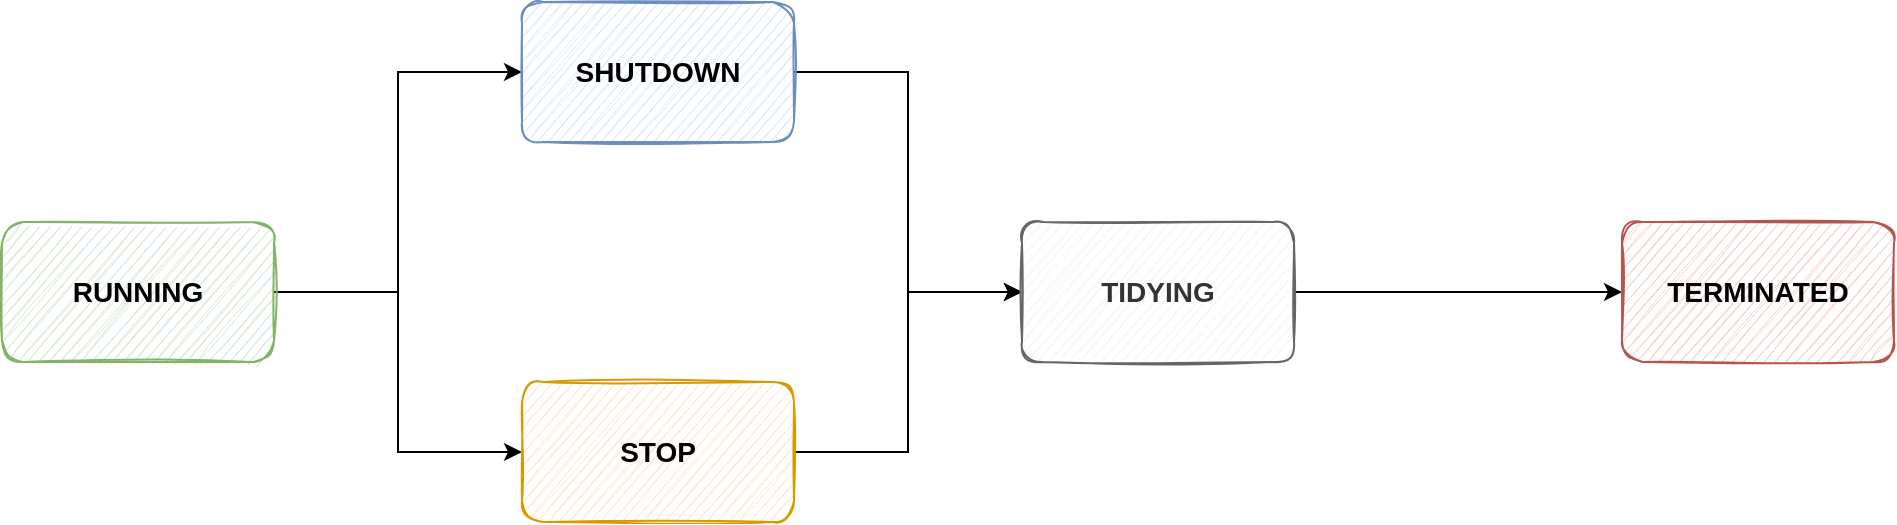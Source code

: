 <mxfile version="16.0.0" type="github">
  <diagram id="WLfXLkUaOFlXgeGMpdFd" name="Page-1">
    <mxGraphModel dx="1422" dy="762" grid="1" gridSize="10" guides="1" tooltips="1" connect="1" arrows="1" fold="1" page="1" pageScale="1" pageWidth="827" pageHeight="1169" math="0" shadow="0">
      <root>
        <mxCell id="0" />
        <mxCell id="1" parent="0" />
        <mxCell id="eqYno9CEwsZ71HCwjGfu-16" style="edgeStyle=orthogonalEdgeStyle;rounded=0;orthogonalLoop=1;jettySize=auto;html=1;entryX=0;entryY=0.5;entryDx=0;entryDy=0;fontSize=14;" edge="1" parent="1" source="65xvG_B39mxmELKuKY_q-1" target="eqYno9CEwsZ71HCwjGfu-1">
          <mxGeometry relative="1" as="geometry" />
        </mxCell>
        <mxCell id="eqYno9CEwsZ71HCwjGfu-17" style="edgeStyle=orthogonalEdgeStyle;rounded=0;orthogonalLoop=1;jettySize=auto;html=1;entryX=0;entryY=0.5;entryDx=0;entryDy=0;fontSize=14;" edge="1" parent="1" source="65xvG_B39mxmELKuKY_q-1" target="eqYno9CEwsZ71HCwjGfu-2">
          <mxGeometry relative="1" as="geometry" />
        </mxCell>
        <mxCell id="65xvG_B39mxmELKuKY_q-1" value="&lt;b&gt;&lt;font style=&quot;font-size: 14px&quot;&gt;RUNNING&lt;/font&gt;&lt;/b&gt;" style="rounded=1;whiteSpace=wrap;html=1;fillColor=#d5e8d4;strokeColor=#82b366;sketch=1;" parent="1" vertex="1">
          <mxGeometry x="30" y="310" width="136" height="70" as="geometry" />
        </mxCell>
        <mxCell id="eqYno9CEwsZ71HCwjGfu-18" style="edgeStyle=orthogonalEdgeStyle;rounded=0;orthogonalLoop=1;jettySize=auto;html=1;entryX=0;entryY=0.5;entryDx=0;entryDy=0;fontSize=14;" edge="1" parent="1" source="eqYno9CEwsZ71HCwjGfu-1" target="eqYno9CEwsZ71HCwjGfu-3">
          <mxGeometry relative="1" as="geometry" />
        </mxCell>
        <mxCell id="eqYno9CEwsZ71HCwjGfu-1" value="&lt;span style=&quot;font-size: 14px&quot;&gt;&lt;b&gt;SHUTDOWN&lt;/b&gt;&lt;/span&gt;" style="rounded=1;whiteSpace=wrap;html=1;fillColor=#dae8fc;strokeColor=#6c8ebf;sketch=1;" vertex="1" parent="1">
          <mxGeometry x="290" y="200" width="136" height="70" as="geometry" />
        </mxCell>
        <mxCell id="eqYno9CEwsZ71HCwjGfu-20" style="edgeStyle=orthogonalEdgeStyle;rounded=0;orthogonalLoop=1;jettySize=auto;html=1;entryX=0;entryY=0.5;entryDx=0;entryDy=0;fontSize=14;" edge="1" parent="1" source="eqYno9CEwsZ71HCwjGfu-2" target="eqYno9CEwsZ71HCwjGfu-3">
          <mxGeometry relative="1" as="geometry" />
        </mxCell>
        <mxCell id="eqYno9CEwsZ71HCwjGfu-2" value="&lt;span style=&quot;font-size: 14px&quot;&gt;&lt;b&gt;STOP&lt;/b&gt;&lt;/span&gt;" style="rounded=1;whiteSpace=wrap;html=1;fillColor=#ffe6cc;strokeColor=#d79b00;sketch=1;" vertex="1" parent="1">
          <mxGeometry x="290" y="390" width="136" height="70" as="geometry" />
        </mxCell>
        <mxCell id="eqYno9CEwsZ71HCwjGfu-21" style="edgeStyle=orthogonalEdgeStyle;rounded=0;orthogonalLoop=1;jettySize=auto;html=1;fontSize=14;" edge="1" parent="1" source="eqYno9CEwsZ71HCwjGfu-3" target="eqYno9CEwsZ71HCwjGfu-4">
          <mxGeometry relative="1" as="geometry" />
        </mxCell>
        <mxCell id="eqYno9CEwsZ71HCwjGfu-3" value="&lt;span style=&quot;font-size: 14px&quot;&gt;&lt;b&gt;TIDYING&lt;/b&gt;&lt;/span&gt;" style="rounded=1;whiteSpace=wrap;html=1;fillColor=#f5f5f5;strokeColor=#666666;sketch=1;fontColor=#333333;" vertex="1" parent="1">
          <mxGeometry x="540" y="310" width="136" height="70" as="geometry" />
        </mxCell>
        <mxCell id="eqYno9CEwsZ71HCwjGfu-4" value="&lt;span style=&quot;font-size: 14px&quot;&gt;&lt;b&gt;TERMINATED&lt;/b&gt;&lt;/span&gt;" style="rounded=1;whiteSpace=wrap;html=1;fillColor=#f8cecc;strokeColor=#b85450;sketch=1;" vertex="1" parent="1">
          <mxGeometry x="840" y="310" width="136" height="70" as="geometry" />
        </mxCell>
      </root>
    </mxGraphModel>
  </diagram>
</mxfile>
